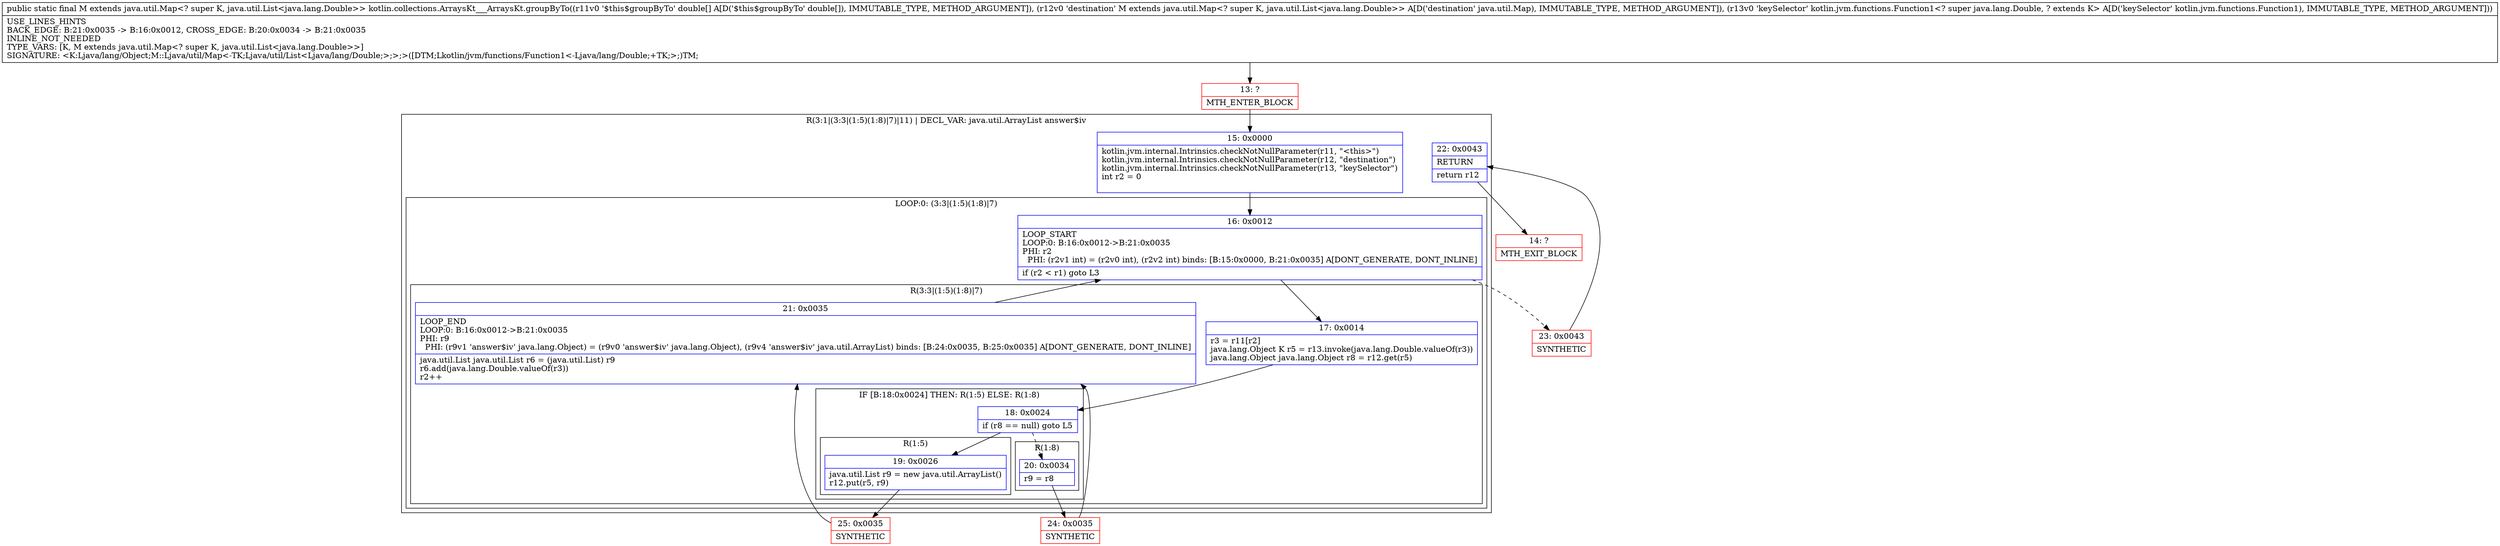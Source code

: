 digraph "CFG forkotlin.collections.ArraysKt___ArraysKt.groupByTo([DLjava\/util\/Map;Lkotlin\/jvm\/functions\/Function1;)Ljava\/util\/Map;" {
subgraph cluster_Region_589418882 {
label = "R(3:1|(3:3|(1:5)(1:8)|7)|11) | DECL_VAR: java.util.ArrayList answer$iv\l";
node [shape=record,color=blue];
Node_15 [shape=record,label="{15\:\ 0x0000|kotlin.jvm.internal.Intrinsics.checkNotNullParameter(r11, \"\<this\>\")\lkotlin.jvm.internal.Intrinsics.checkNotNullParameter(r12, \"destination\")\lkotlin.jvm.internal.Intrinsics.checkNotNullParameter(r13, \"keySelector\")\lint r2 = 0\l\l}"];
subgraph cluster_LoopRegion_124257167 {
label = "LOOP:0: (3:3|(1:5)(1:8)|7)";
node [shape=record,color=blue];
Node_16 [shape=record,label="{16\:\ 0x0012|LOOP_START\lLOOP:0: B:16:0x0012\-\>B:21:0x0035\lPHI: r2 \l  PHI: (r2v1 int) = (r2v0 int), (r2v2 int) binds: [B:15:0x0000, B:21:0x0035] A[DONT_GENERATE, DONT_INLINE]\l|if (r2 \< r1) goto L3\l}"];
subgraph cluster_Region_1246488896 {
label = "R(3:3|(1:5)(1:8)|7)";
node [shape=record,color=blue];
Node_17 [shape=record,label="{17\:\ 0x0014|r3 = r11[r2]\ljava.lang.Object K r5 = r13.invoke(java.lang.Double.valueOf(r3))\ljava.lang.Object java.lang.Object r8 = r12.get(r5)\l}"];
subgraph cluster_IfRegion_980356209 {
label = "IF [B:18:0x0024] THEN: R(1:5) ELSE: R(1:8)";
node [shape=record,color=blue];
Node_18 [shape=record,label="{18\:\ 0x0024|if (r8 == null) goto L5\l}"];
subgraph cluster_Region_1740521294 {
label = "R(1:5)";
node [shape=record,color=blue];
Node_19 [shape=record,label="{19\:\ 0x0026|java.util.List r9 = new java.util.ArrayList()\lr12.put(r5, r9)\l}"];
}
subgraph cluster_Region_393176959 {
label = "R(1:8)";
node [shape=record,color=blue];
Node_20 [shape=record,label="{20\:\ 0x0034|r9 = r8\l}"];
}
}
Node_21 [shape=record,label="{21\:\ 0x0035|LOOP_END\lLOOP:0: B:16:0x0012\-\>B:21:0x0035\lPHI: r9 \l  PHI: (r9v1 'answer$iv' java.lang.Object) = (r9v0 'answer$iv' java.lang.Object), (r9v4 'answer$iv' java.util.ArrayList) binds: [B:24:0x0035, B:25:0x0035] A[DONT_GENERATE, DONT_INLINE]\l|java.util.List java.util.List r6 = (java.util.List) r9\lr6.add(java.lang.Double.valueOf(r3))\lr2++\l}"];
}
}
Node_22 [shape=record,label="{22\:\ 0x0043|RETURN\l|return r12\l}"];
}
Node_13 [shape=record,color=red,label="{13\:\ ?|MTH_ENTER_BLOCK\l}"];
Node_25 [shape=record,color=red,label="{25\:\ 0x0035|SYNTHETIC\l}"];
Node_24 [shape=record,color=red,label="{24\:\ 0x0035|SYNTHETIC\l}"];
Node_23 [shape=record,color=red,label="{23\:\ 0x0043|SYNTHETIC\l}"];
Node_14 [shape=record,color=red,label="{14\:\ ?|MTH_EXIT_BLOCK\l}"];
MethodNode[shape=record,label="{public static final M extends java.util.Map\<? super K, java.util.List\<java.lang.Double\>\> kotlin.collections.ArraysKt___ArraysKt.groupByTo((r11v0 '$this$groupByTo' double[] A[D('$this$groupByTo' double[]), IMMUTABLE_TYPE, METHOD_ARGUMENT]), (r12v0 'destination' M extends java.util.Map\<? super K, java.util.List\<java.lang.Double\>\> A[D('destination' java.util.Map), IMMUTABLE_TYPE, METHOD_ARGUMENT]), (r13v0 'keySelector' kotlin.jvm.functions.Function1\<? super java.lang.Double, ? extends K\> A[D('keySelector' kotlin.jvm.functions.Function1), IMMUTABLE_TYPE, METHOD_ARGUMENT]))  | USE_LINES_HINTS\lBACK_EDGE: B:21:0x0035 \-\> B:16:0x0012, CROSS_EDGE: B:20:0x0034 \-\> B:21:0x0035\lINLINE_NOT_NEEDED\lTYPE_VARS: [K, M extends java.util.Map\<? super K, java.util.List\<java.lang.Double\>\>]\lSIGNATURE: \<K:Ljava\/lang\/Object;M::Ljava\/util\/Map\<\-TK;Ljava\/util\/List\<Ljava\/lang\/Double;\>;\>;\>([DTM;Lkotlin\/jvm\/functions\/Function1\<\-Ljava\/lang\/Double;+TK;\>;)TM;\l}"];
MethodNode -> Node_13;Node_15 -> Node_16;
Node_16 -> Node_17;
Node_16 -> Node_23[style=dashed];
Node_17 -> Node_18;
Node_18 -> Node_19;
Node_18 -> Node_20[style=dashed];
Node_19 -> Node_25;
Node_20 -> Node_24;
Node_21 -> Node_16;
Node_22 -> Node_14;
Node_13 -> Node_15;
Node_25 -> Node_21;
Node_24 -> Node_21;
Node_23 -> Node_22;
}

